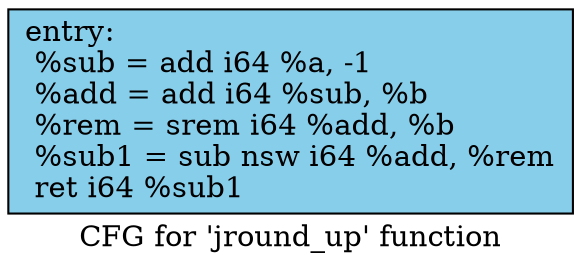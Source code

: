 digraph "CFG for 'jround_up' function" {
	label="CFG for 'jround_up' function";

	Node0x57eeca0 [shape=record, style = filled, fillcolor = skyblue, label="{entry:\l  %sub = add i64 %a, -1\l  %add = add i64 %sub, %b\l  %rem = srem i64 %add, %b\l  %sub1 = sub nsw i64 %add, %rem\l  ret i64 %sub1\l}"];
}
